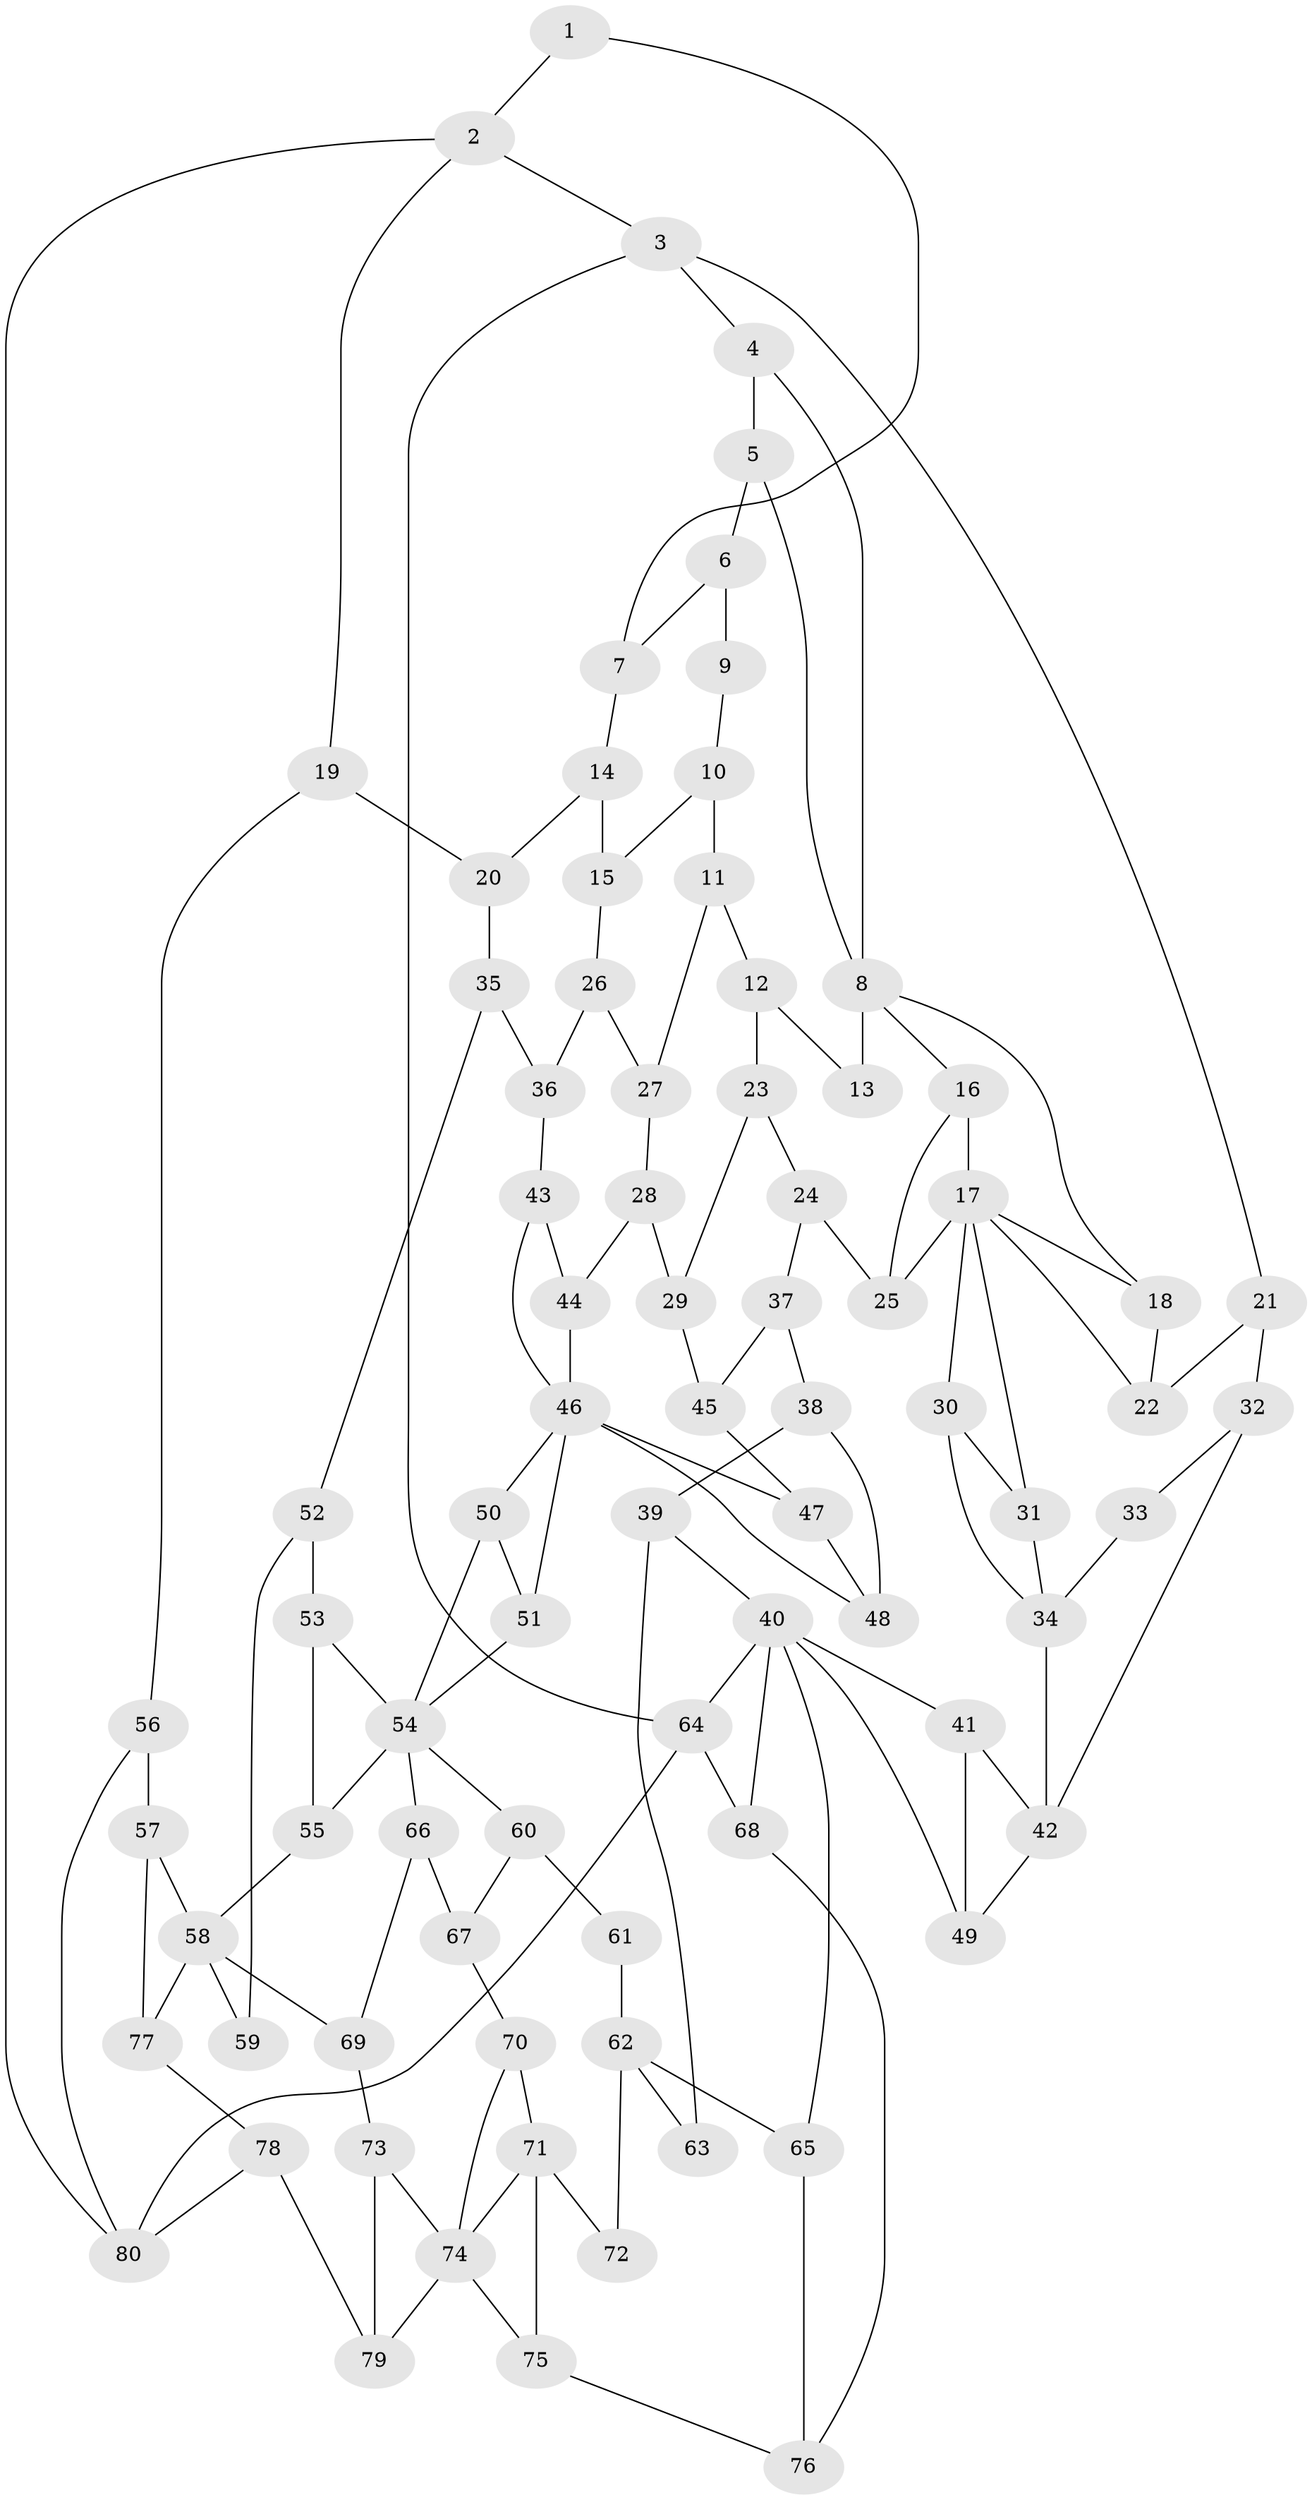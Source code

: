 // original degree distribution, {3: 0.017857142857142856, 6: 0.1875, 4: 0.20535714285714285, 5: 0.5892857142857143}
// Generated by graph-tools (version 1.1) at 2025/54/03/04/25 22:54:11]
// undirected, 80 vertices, 129 edges
graph export_dot {
  node [color=gray90,style=filled];
  1;
  2;
  3;
  4;
  5;
  6;
  7;
  8;
  9;
  10;
  11;
  12;
  13;
  14;
  15;
  16;
  17;
  18;
  19;
  20;
  21;
  22;
  23;
  24;
  25;
  26;
  27;
  28;
  29;
  30;
  31;
  32;
  33;
  34;
  35;
  36;
  37;
  38;
  39;
  40;
  41;
  42;
  43;
  44;
  45;
  46;
  47;
  48;
  49;
  50;
  51;
  52;
  53;
  54;
  55;
  56;
  57;
  58;
  59;
  60;
  61;
  62;
  63;
  64;
  65;
  66;
  67;
  68;
  69;
  70;
  71;
  72;
  73;
  74;
  75;
  76;
  77;
  78;
  79;
  80;
  1 -- 2 [weight=1.0];
  1 -- 7 [weight=1.0];
  2 -- 3 [weight=1.0];
  2 -- 19 [weight=1.0];
  2 -- 80 [weight=1.0];
  3 -- 4 [weight=1.0];
  3 -- 21 [weight=1.0];
  3 -- 64 [weight=1.0];
  4 -- 5 [weight=1.0];
  4 -- 8 [weight=1.0];
  5 -- 6 [weight=1.0];
  5 -- 8 [weight=1.0];
  6 -- 7 [weight=1.0];
  6 -- 9 [weight=2.0];
  7 -- 14 [weight=1.0];
  8 -- 13 [weight=2.0];
  8 -- 16 [weight=1.0];
  8 -- 18 [weight=1.0];
  9 -- 10 [weight=1.0];
  10 -- 11 [weight=1.0];
  10 -- 15 [weight=1.0];
  11 -- 12 [weight=1.0];
  11 -- 27 [weight=1.0];
  12 -- 13 [weight=1.0];
  12 -- 23 [weight=1.0];
  14 -- 15 [weight=1.0];
  14 -- 20 [weight=1.0];
  15 -- 26 [weight=1.0];
  16 -- 17 [weight=1.0];
  16 -- 25 [weight=1.0];
  17 -- 18 [weight=1.0];
  17 -- 22 [weight=1.0];
  17 -- 25 [weight=1.0];
  17 -- 30 [weight=1.0];
  17 -- 31 [weight=1.0];
  18 -- 22 [weight=1.0];
  19 -- 20 [weight=1.0];
  19 -- 56 [weight=1.0];
  20 -- 35 [weight=1.0];
  21 -- 22 [weight=1.0];
  21 -- 32 [weight=1.0];
  23 -- 24 [weight=1.0];
  23 -- 29 [weight=1.0];
  24 -- 25 [weight=1.0];
  24 -- 37 [weight=1.0];
  26 -- 27 [weight=1.0];
  26 -- 36 [weight=1.0];
  27 -- 28 [weight=1.0];
  28 -- 29 [weight=1.0];
  28 -- 44 [weight=1.0];
  29 -- 45 [weight=1.0];
  30 -- 31 [weight=1.0];
  30 -- 34 [weight=1.0];
  31 -- 34 [weight=1.0];
  32 -- 33 [weight=1.0];
  32 -- 42 [weight=1.0];
  33 -- 34 [weight=2.0];
  34 -- 42 [weight=2.0];
  35 -- 36 [weight=1.0];
  35 -- 52 [weight=1.0];
  36 -- 43 [weight=1.0];
  37 -- 38 [weight=1.0];
  37 -- 45 [weight=1.0];
  38 -- 39 [weight=1.0];
  38 -- 48 [weight=1.0];
  39 -- 40 [weight=1.0];
  39 -- 63 [weight=1.0];
  40 -- 41 [weight=1.0];
  40 -- 49 [weight=1.0];
  40 -- 64 [weight=1.0];
  40 -- 65 [weight=1.0];
  40 -- 68 [weight=1.0];
  41 -- 42 [weight=1.0];
  41 -- 49 [weight=1.0];
  42 -- 49 [weight=1.0];
  43 -- 44 [weight=1.0];
  43 -- 46 [weight=1.0];
  44 -- 46 [weight=1.0];
  45 -- 47 [weight=1.0];
  46 -- 47 [weight=1.0];
  46 -- 48 [weight=1.0];
  46 -- 50 [weight=1.0];
  46 -- 51 [weight=1.0];
  47 -- 48 [weight=1.0];
  50 -- 51 [weight=1.0];
  50 -- 54 [weight=1.0];
  51 -- 54 [weight=1.0];
  52 -- 53 [weight=1.0];
  52 -- 59 [weight=1.0];
  53 -- 54 [weight=1.0];
  53 -- 55 [weight=1.0];
  54 -- 55 [weight=1.0];
  54 -- 60 [weight=1.0];
  54 -- 66 [weight=1.0];
  55 -- 58 [weight=1.0];
  56 -- 57 [weight=1.0];
  56 -- 80 [weight=1.0];
  57 -- 58 [weight=1.0];
  57 -- 77 [weight=1.0];
  58 -- 59 [weight=2.0];
  58 -- 69 [weight=1.0];
  58 -- 77 [weight=1.0];
  60 -- 61 [weight=1.0];
  60 -- 67 [weight=1.0];
  61 -- 62 [weight=2.0];
  62 -- 63 [weight=2.0];
  62 -- 65 [weight=1.0];
  62 -- 72 [weight=1.0];
  64 -- 68 [weight=1.0];
  64 -- 80 [weight=1.0];
  65 -- 76 [weight=1.0];
  66 -- 67 [weight=1.0];
  66 -- 69 [weight=1.0];
  67 -- 70 [weight=1.0];
  68 -- 76 [weight=1.0];
  69 -- 73 [weight=1.0];
  70 -- 71 [weight=1.0];
  70 -- 74 [weight=1.0];
  71 -- 72 [weight=2.0];
  71 -- 74 [weight=2.0];
  71 -- 75 [weight=1.0];
  73 -- 74 [weight=1.0];
  73 -- 79 [weight=1.0];
  74 -- 75 [weight=1.0];
  74 -- 79 [weight=1.0];
  75 -- 76 [weight=1.0];
  77 -- 78 [weight=1.0];
  78 -- 79 [weight=1.0];
  78 -- 80 [weight=1.0];
}

